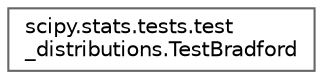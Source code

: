 digraph "Graphical Class Hierarchy"
{
 // LATEX_PDF_SIZE
  bgcolor="transparent";
  edge [fontname=Helvetica,fontsize=10,labelfontname=Helvetica,labelfontsize=10];
  node [fontname=Helvetica,fontsize=10,shape=box,height=0.2,width=0.4];
  rankdir="LR";
  Node0 [id="Node000000",label="scipy.stats.tests.test\l_distributions.TestBradford",height=0.2,width=0.4,color="grey40", fillcolor="white", style="filled",URL="$de/da4/classscipy_1_1stats_1_1tests_1_1test__distributions_1_1TestBradford.html",tooltip=" "];
}
